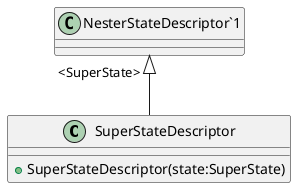 @startuml
class SuperStateDescriptor {
    + SuperStateDescriptor(state:SuperState)
}
"NesterStateDescriptor`1" "<SuperState>" <|-- SuperStateDescriptor
@enduml
